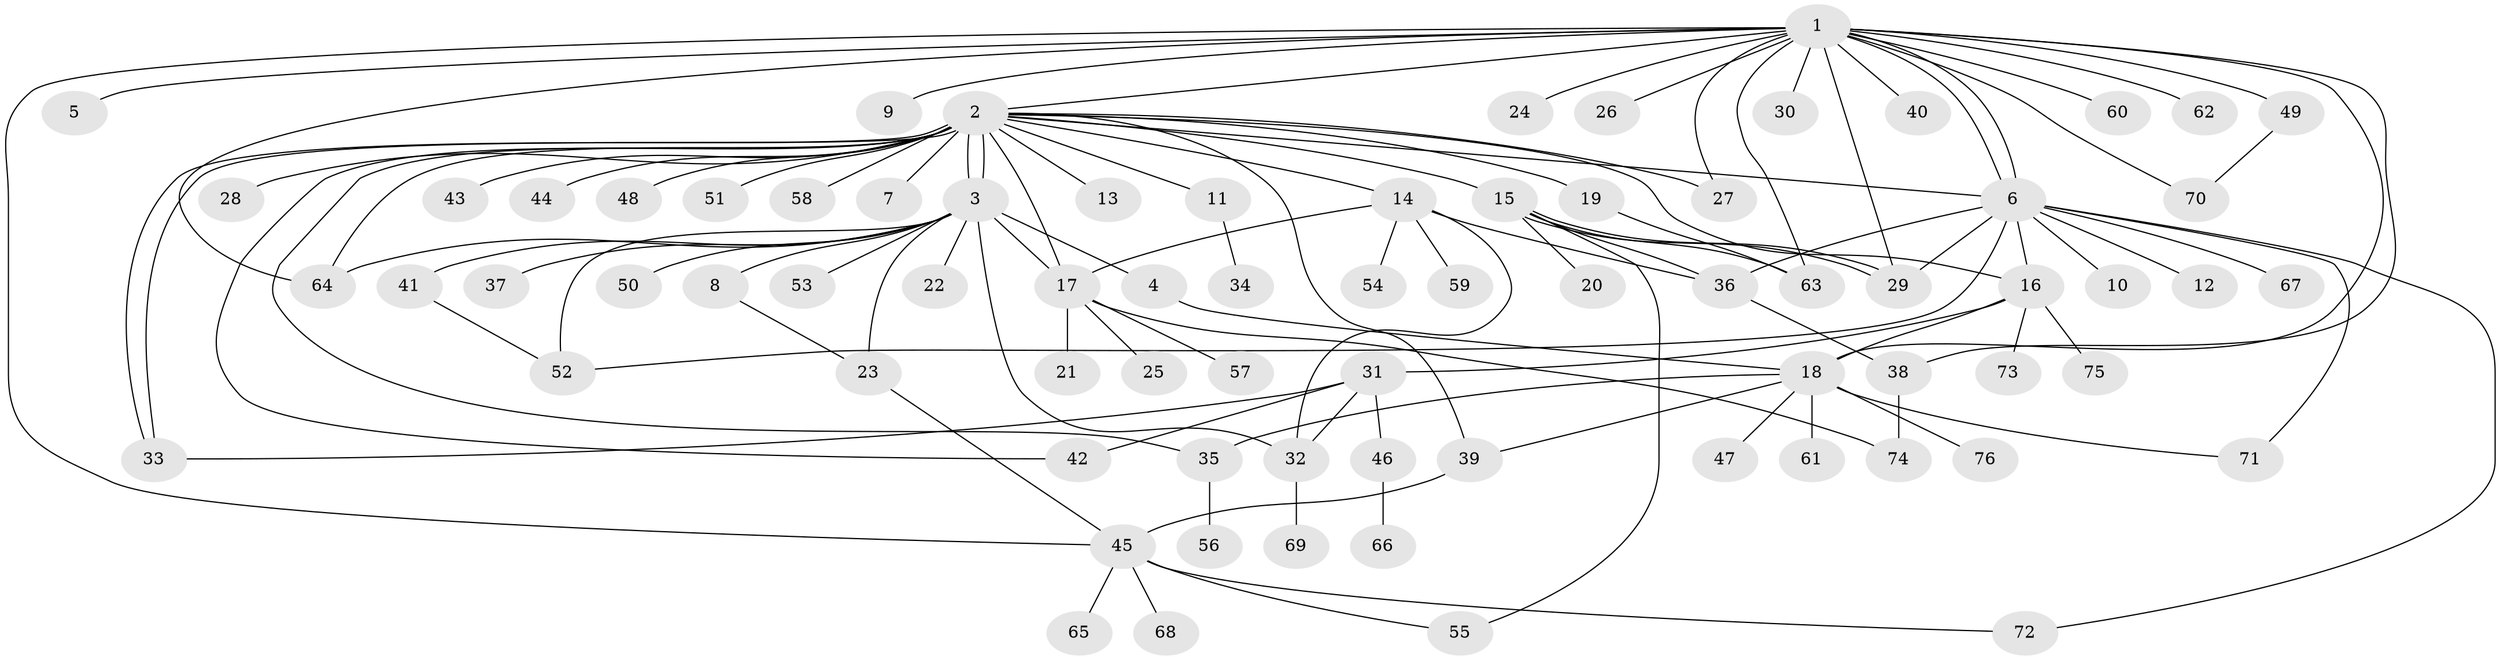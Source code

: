 // coarse degree distribution, {1: 0.8444444444444444, 2: 0.044444444444444446, 5: 0.022222222222222223, 12: 0.022222222222222223, 20: 0.022222222222222223, 13: 0.022222222222222223, 4: 0.022222222222222223}
// Generated by graph-tools (version 1.1) at 2025/50/03/04/25 21:50:08]
// undirected, 76 vertices, 111 edges
graph export_dot {
graph [start="1"]
  node [color=gray90,style=filled];
  1;
  2;
  3;
  4;
  5;
  6;
  7;
  8;
  9;
  10;
  11;
  12;
  13;
  14;
  15;
  16;
  17;
  18;
  19;
  20;
  21;
  22;
  23;
  24;
  25;
  26;
  27;
  28;
  29;
  30;
  31;
  32;
  33;
  34;
  35;
  36;
  37;
  38;
  39;
  40;
  41;
  42;
  43;
  44;
  45;
  46;
  47;
  48;
  49;
  50;
  51;
  52;
  53;
  54;
  55;
  56;
  57;
  58;
  59;
  60;
  61;
  62;
  63;
  64;
  65;
  66;
  67;
  68;
  69;
  70;
  71;
  72;
  73;
  74;
  75;
  76;
  1 -- 2;
  1 -- 5;
  1 -- 6;
  1 -- 6;
  1 -- 9;
  1 -- 18;
  1 -- 24;
  1 -- 26;
  1 -- 27;
  1 -- 29;
  1 -- 30;
  1 -- 38;
  1 -- 40;
  1 -- 45;
  1 -- 49;
  1 -- 60;
  1 -- 62;
  1 -- 63;
  1 -- 64;
  1 -- 70;
  2 -- 3;
  2 -- 3;
  2 -- 6;
  2 -- 7;
  2 -- 11;
  2 -- 13;
  2 -- 14;
  2 -- 15;
  2 -- 16;
  2 -- 17;
  2 -- 19;
  2 -- 27;
  2 -- 28;
  2 -- 33;
  2 -- 33;
  2 -- 35;
  2 -- 39;
  2 -- 42;
  2 -- 43;
  2 -- 44;
  2 -- 48;
  2 -- 51;
  2 -- 58;
  2 -- 64;
  3 -- 4;
  3 -- 8;
  3 -- 17;
  3 -- 22;
  3 -- 23;
  3 -- 32;
  3 -- 37;
  3 -- 41;
  3 -- 50;
  3 -- 52;
  3 -- 53;
  3 -- 64;
  4 -- 18;
  6 -- 10;
  6 -- 12;
  6 -- 16;
  6 -- 29;
  6 -- 36;
  6 -- 52;
  6 -- 67;
  6 -- 71;
  6 -- 72;
  8 -- 23;
  11 -- 34;
  14 -- 17;
  14 -- 32;
  14 -- 36;
  14 -- 54;
  14 -- 59;
  15 -- 20;
  15 -- 29;
  15 -- 29;
  15 -- 36;
  15 -- 55;
  15 -- 63;
  16 -- 18;
  16 -- 31;
  16 -- 73;
  16 -- 75;
  17 -- 21;
  17 -- 25;
  17 -- 57;
  17 -- 74;
  18 -- 35;
  18 -- 39;
  18 -- 47;
  18 -- 61;
  18 -- 71;
  18 -- 76;
  19 -- 63;
  23 -- 45;
  31 -- 32;
  31 -- 33;
  31 -- 42;
  31 -- 46;
  32 -- 69;
  35 -- 56;
  36 -- 38;
  38 -- 74;
  39 -- 45;
  41 -- 52;
  45 -- 55;
  45 -- 65;
  45 -- 68;
  45 -- 72;
  46 -- 66;
  49 -- 70;
}
